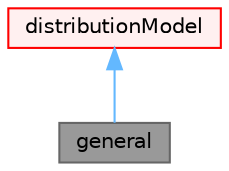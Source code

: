 digraph "general"
{
 // LATEX_PDF_SIZE
  bgcolor="transparent";
  edge [fontname=Helvetica,fontsize=10,labelfontname=Helvetica,labelfontsize=10];
  node [fontname=Helvetica,fontsize=10,shape=box,height=0.2,width=0.4];
  Node1 [id="Node000001",label="general",height=0.2,width=0.4,color="gray40", fillcolor="grey60", style="filled", fontcolor="black",tooltip="Particle-size distribution model wherein random samples are drawn from a given arbitrary probability ..."];
  Node2 -> Node1 [id="edge1_Node000001_Node000002",dir="back",color="steelblue1",style="solid",tooltip=" "];
  Node2 [id="Node000002",label="distributionModel",height=0.2,width=0.4,color="red", fillcolor="#FFF0F0", style="filled",URL="$classFoam_1_1distributionModel.html",tooltip="A library of runtime-selectable doubly-truncated probability distribution models. Returns random samp..."];
}
